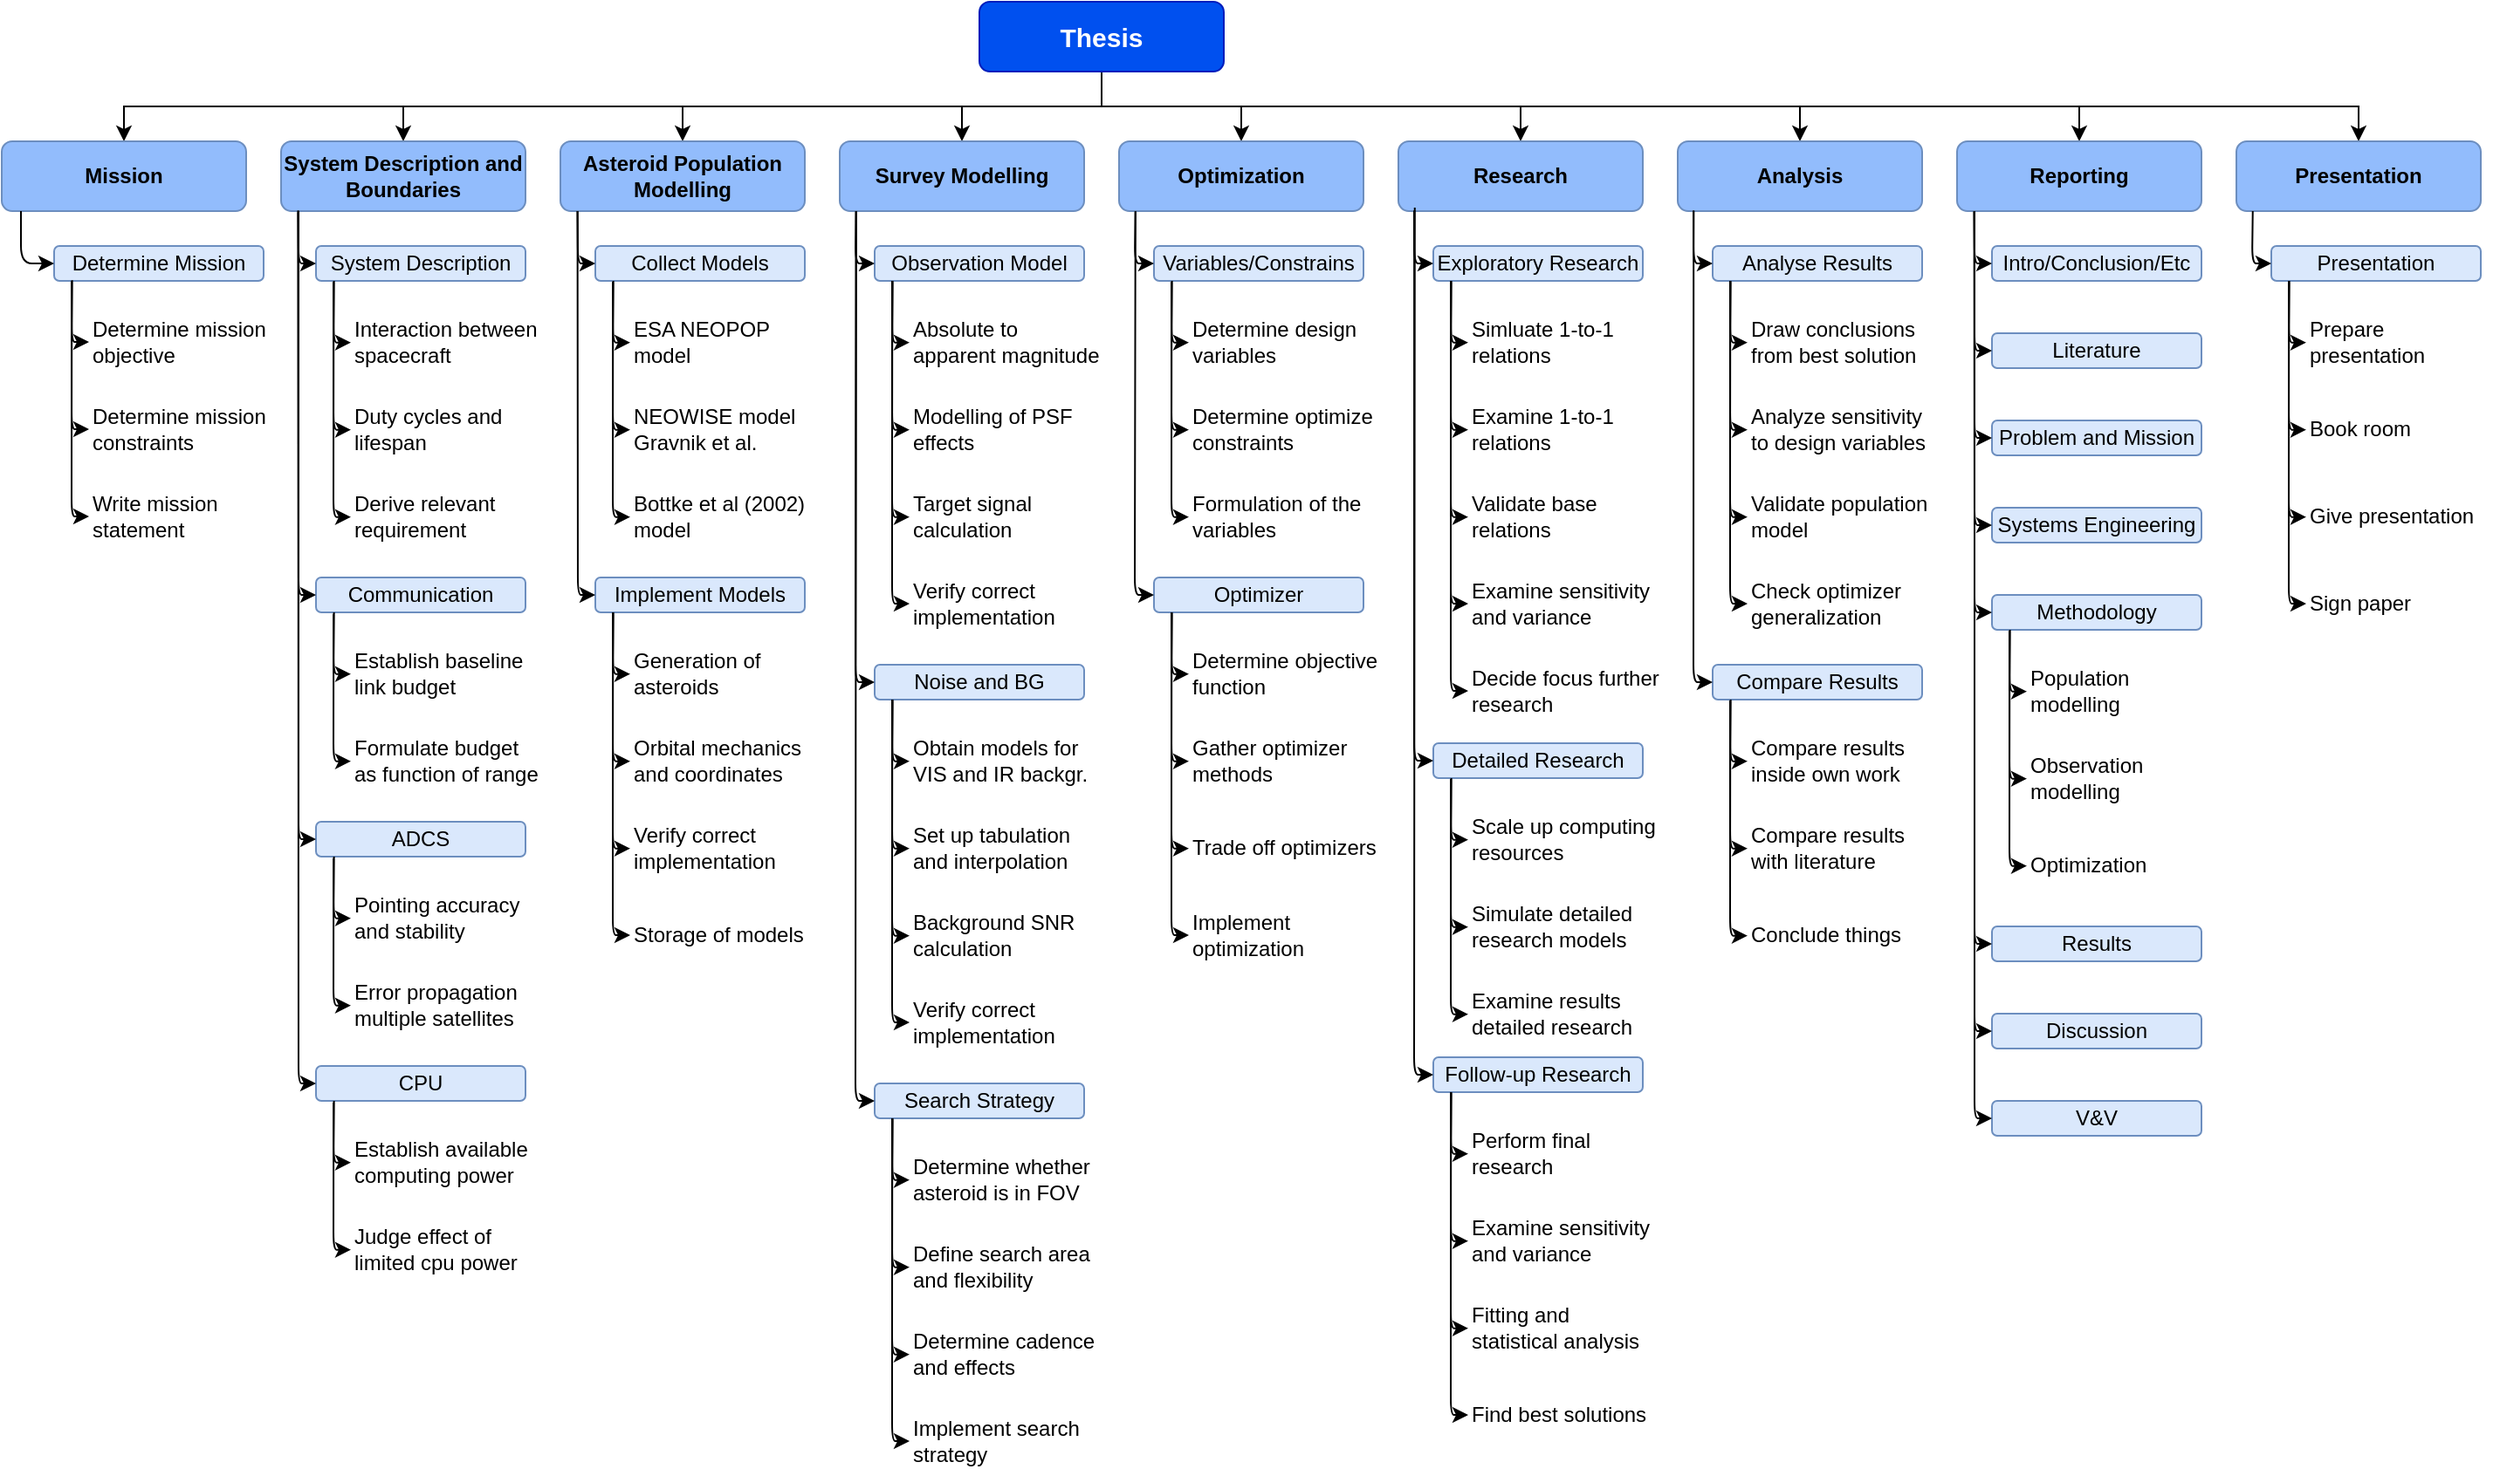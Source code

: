 <mxfile version="15.3.5" type="device"><diagram id="AciB75LheksWzf-h8nby" name="Page-1"><mxGraphModel dx="2400" dy="775" grid="1" gridSize="10" guides="1" tooltips="1" connect="1" arrows="1" fold="1" page="1" pageScale="1" pageWidth="850" pageHeight="1100" math="0" shadow="0"><root><mxCell id="0"/><mxCell id="1" parent="0"/><mxCell id="dilnolXXF8gHbRV43pOU-89" style="edgeStyle=orthogonalEdgeStyle;rounded=0;orthogonalLoop=1;jettySize=auto;html=1;exitX=0.5;exitY=1;exitDx=0;exitDy=0;entryX=0.5;entryY=0;entryDx=0;entryDy=0;" parent="1" source="dilnolXXF8gHbRV43pOU-1" target="dilnolXXF8gHbRV43pOU-10" edge="1"><mxGeometry relative="1" as="geometry"/></mxCell><mxCell id="dilnolXXF8gHbRV43pOU-90" style="edgeStyle=orthogonalEdgeStyle;rounded=0;orthogonalLoop=1;jettySize=auto;html=1;exitX=0.5;exitY=1;exitDx=0;exitDy=0;entryX=0.5;entryY=0;entryDx=0;entryDy=0;" parent="1" source="dilnolXXF8gHbRV43pOU-1" target="dilnolXXF8gHbRV43pOU-9" edge="1"><mxGeometry relative="1" as="geometry"/></mxCell><mxCell id="dilnolXXF8gHbRV43pOU-91" style="edgeStyle=orthogonalEdgeStyle;rounded=0;orthogonalLoop=1;jettySize=auto;html=1;exitX=0.5;exitY=1;exitDx=0;exitDy=0;entryX=0.5;entryY=0;entryDx=0;entryDy=0;" parent="1" source="dilnolXXF8gHbRV43pOU-1" target="dilnolXXF8gHbRV43pOU-8" edge="1"><mxGeometry relative="1" as="geometry"/></mxCell><mxCell id="dilnolXXF8gHbRV43pOU-92" style="edgeStyle=orthogonalEdgeStyle;rounded=0;orthogonalLoop=1;jettySize=auto;html=1;exitX=0.5;exitY=1;exitDx=0;exitDy=0;entryX=0.5;entryY=0;entryDx=0;entryDy=0;" parent="1" source="dilnolXXF8gHbRV43pOU-1" target="dilnolXXF8gHbRV43pOU-3" edge="1"><mxGeometry relative="1" as="geometry"/></mxCell><mxCell id="dilnolXXF8gHbRV43pOU-93" style="edgeStyle=orthogonalEdgeStyle;rounded=0;orthogonalLoop=1;jettySize=auto;html=1;exitX=0.5;exitY=1;exitDx=0;exitDy=0;entryX=0.5;entryY=0;entryDx=0;entryDy=0;" parent="1" source="dilnolXXF8gHbRV43pOU-1" target="dilnolXXF8gHbRV43pOU-4" edge="1"><mxGeometry relative="1" as="geometry"/></mxCell><mxCell id="dilnolXXF8gHbRV43pOU-94" style="edgeStyle=orthogonalEdgeStyle;rounded=0;orthogonalLoop=1;jettySize=auto;html=1;exitX=0.5;exitY=1;exitDx=0;exitDy=0;entryX=0.5;entryY=0;entryDx=0;entryDy=0;" parent="1" source="dilnolXXF8gHbRV43pOU-1" target="dilnolXXF8gHbRV43pOU-5" edge="1"><mxGeometry relative="1" as="geometry"/></mxCell><mxCell id="dilnolXXF8gHbRV43pOU-95" style="edgeStyle=orthogonalEdgeStyle;rounded=0;orthogonalLoop=1;jettySize=auto;html=1;exitX=0.5;exitY=1;exitDx=0;exitDy=0;entryX=0.5;entryY=0;entryDx=0;entryDy=0;" parent="1" source="dilnolXXF8gHbRV43pOU-1" target="dilnolXXF8gHbRV43pOU-6" edge="1"><mxGeometry relative="1" as="geometry"/></mxCell><mxCell id="dilnolXXF8gHbRV43pOU-96" style="edgeStyle=orthogonalEdgeStyle;rounded=0;orthogonalLoop=1;jettySize=auto;html=1;exitX=0.5;exitY=1;exitDx=0;exitDy=0;entryX=0.5;entryY=0;entryDx=0;entryDy=0;" parent="1" source="dilnolXXF8gHbRV43pOU-1" target="dilnolXXF8gHbRV43pOU-7" edge="1"><mxGeometry relative="1" as="geometry"/></mxCell><mxCell id="LDP1qyF2qDObaCzLCYFw-20" style="edgeStyle=orthogonalEdgeStyle;rounded=0;orthogonalLoop=1;jettySize=auto;html=1;exitX=0.5;exitY=1;exitDx=0;exitDy=0;entryX=0.5;entryY=0;entryDx=0;entryDy=0;" parent="1" source="dilnolXXF8gHbRV43pOU-1" target="LDP1qyF2qDObaCzLCYFw-1" edge="1"><mxGeometry relative="1" as="geometry"/></mxCell><mxCell id="dilnolXXF8gHbRV43pOU-1" value="Thesis" style="rounded=1;whiteSpace=wrap;html=1;fillColor=#0050ef;strokeColor=#001DBC;fontColor=#ffffff;fontStyle=1;fontSize=15;" parent="1" vertex="1"><mxGeometry x="350" y="40" width="140" height="40" as="geometry"/></mxCell><mxCell id="dilnolXXF8gHbRV43pOU-3" value="Survey Modelling" style="rounded=1;whiteSpace=wrap;html=1;fillColor=#92BCFC;strokeColor=#6c8ebf;fontStyle=1" parent="1" vertex="1"><mxGeometry x="270" y="120" width="140" height="40" as="geometry"/></mxCell><mxCell id="dilnolXXF8gHbRV43pOU-4" value="Optimization" style="rounded=1;whiteSpace=wrap;html=1;fillColor=#92BCFC;strokeColor=#6c8ebf;fontStyle=1" parent="1" vertex="1"><mxGeometry x="430" y="120" width="140" height="40" as="geometry"/></mxCell><mxCell id="dilnolXXF8gHbRV43pOU-5" value="Analysis" style="rounded=1;whiteSpace=wrap;html=1;fillColor=#92BCFC;strokeColor=#6c8ebf;fontStyle=1" parent="1" vertex="1"><mxGeometry x="750" y="120" width="140" height="40" as="geometry"/></mxCell><mxCell id="dilnolXXF8gHbRV43pOU-6" value="Reporting" style="rounded=1;whiteSpace=wrap;html=1;fillColor=#92BCFC;strokeColor=#6c8ebf;fontStyle=1" parent="1" vertex="1"><mxGeometry x="910" y="120" width="140" height="40" as="geometry"/></mxCell><mxCell id="dilnolXXF8gHbRV43pOU-7" value="Presentation" style="rounded=1;whiteSpace=wrap;html=1;fillColor=#92BCFC;strokeColor=#6c8ebf;fontStyle=1" parent="1" vertex="1"><mxGeometry x="1070" y="120" width="140" height="40" as="geometry"/></mxCell><mxCell id="dilnolXXF8gHbRV43pOU-8" value="Asteroid Population Modelling" style="rounded=1;whiteSpace=wrap;html=1;fillColor=#92BCFC;strokeColor=#6c8ebf;fontStyle=1" parent="1" vertex="1"><mxGeometry x="110" y="120" width="140" height="40" as="geometry"/></mxCell><mxCell id="dilnolXXF8gHbRV43pOU-9" value="System Description and Boundaries" style="rounded=1;whiteSpace=wrap;html=1;fillColor=#92BCFC;strokeColor=#6c8ebf;fontStyle=1" parent="1" vertex="1"><mxGeometry x="-50" y="120" width="140" height="40" as="geometry"/></mxCell><mxCell id="dilnolXXF8gHbRV43pOU-10" value="Mission" style="rounded=1;whiteSpace=wrap;html=1;fillColor=#92BCFC;strokeColor=#6c8ebf;fontStyle=1" parent="1" vertex="1"><mxGeometry x="-210" y="120" width="140" height="40" as="geometry"/></mxCell><mxCell id="dilnolXXF8gHbRV43pOU-11" value="System Description" style="rounded=1;whiteSpace=wrap;html=1;fillColor=#dae8fc;strokeColor=#6c8ebf;" parent="1" vertex="1"><mxGeometry x="-30" y="180" width="120" height="20" as="geometry"/></mxCell><mxCell id="dilnolXXF8gHbRV43pOU-12" value="Determine Mission" style="rounded=1;whiteSpace=wrap;html=1;fillColor=#dae8fc;strokeColor=#6c8ebf;" parent="1" vertex="1"><mxGeometry x="-180" y="180" width="120" height="20" as="geometry"/></mxCell><mxCell id="dilnolXXF8gHbRV43pOU-13" value="ADCS" style="rounded=1;whiteSpace=wrap;html=1;fillColor=#dae8fc;strokeColor=#6c8ebf;" parent="1" vertex="1"><mxGeometry x="-30" y="510" width="120" height="20" as="geometry"/></mxCell><mxCell id="dilnolXXF8gHbRV43pOU-15" value="Communication" style="rounded=1;whiteSpace=wrap;html=1;fillColor=#dae8fc;strokeColor=#6c8ebf;" parent="1" vertex="1"><mxGeometry x="-30" y="370" width="120" height="20" as="geometry"/></mxCell><mxCell id="dilnolXXF8gHbRV43pOU-16" value="CPU" style="rounded=1;whiteSpace=wrap;html=1;fillColor=#dae8fc;strokeColor=#6c8ebf;" parent="1" vertex="1"><mxGeometry x="-30" y="650" width="120" height="20" as="geometry"/></mxCell><mxCell id="dilnolXXF8gHbRV43pOU-17" value="Collect Models" style="rounded=1;whiteSpace=wrap;html=1;fillColor=#dae8fc;strokeColor=#6c8ebf;" parent="1" vertex="1"><mxGeometry x="130" y="180" width="120" height="20" as="geometry"/></mxCell><mxCell id="dilnolXXF8gHbRV43pOU-18" value="Implement Models" style="rounded=1;whiteSpace=wrap;html=1;fillColor=#dae8fc;strokeColor=#6c8ebf;" parent="1" vertex="1"><mxGeometry x="130" y="370" width="120" height="20" as="geometry"/></mxCell><mxCell id="dilnolXXF8gHbRV43pOU-19" value="Observation Model" style="rounded=1;whiteSpace=wrap;html=1;fillColor=#dae8fc;strokeColor=#6c8ebf;" parent="1" vertex="1"><mxGeometry x="290" y="180" width="120" height="20" as="geometry"/></mxCell><mxCell id="dilnolXXF8gHbRV43pOU-20" value="Noise and BG" style="rounded=1;whiteSpace=wrap;html=1;fillColor=#dae8fc;strokeColor=#6c8ebf;" parent="1" vertex="1"><mxGeometry x="290" y="420" width="120" height="20" as="geometry"/></mxCell><mxCell id="dilnolXXF8gHbRV43pOU-21" value="Search Strategy" style="rounded=1;whiteSpace=wrap;html=1;fillColor=#dae8fc;strokeColor=#6c8ebf;" parent="1" vertex="1"><mxGeometry x="290" y="660" width="120" height="20" as="geometry"/></mxCell><mxCell id="dilnolXXF8gHbRV43pOU-22" value="Variables/Constrains" style="rounded=1;whiteSpace=wrap;html=1;fillColor=#dae8fc;strokeColor=#6c8ebf;" parent="1" vertex="1"><mxGeometry x="450" y="180" width="120" height="20" as="geometry"/></mxCell><mxCell id="dilnolXXF8gHbRV43pOU-23" value="Optimizer" style="rounded=1;whiteSpace=wrap;html=1;fillColor=#dae8fc;strokeColor=#6c8ebf;" parent="1" vertex="1"><mxGeometry x="450" y="370" width="120" height="20" as="geometry"/></mxCell><mxCell id="dilnolXXF8gHbRV43pOU-24" value="Analyse Results" style="rounded=1;whiteSpace=wrap;html=1;fillColor=#dae8fc;strokeColor=#6c8ebf;" parent="1" vertex="1"><mxGeometry x="770" y="180" width="120" height="20" as="geometry"/></mxCell><mxCell id="dilnolXXF8gHbRV43pOU-25" value="Compare Results" style="rounded=1;whiteSpace=wrap;html=1;fillColor=#dae8fc;strokeColor=#6c8ebf;" parent="1" vertex="1"><mxGeometry x="770" y="420" width="120" height="20" as="geometry"/></mxCell><mxCell id="dilnolXXF8gHbRV43pOU-26" value="Intro/Conclusion/Etc" style="rounded=1;whiteSpace=wrap;html=1;fillColor=#dae8fc;strokeColor=#6c8ebf;" parent="1" vertex="1"><mxGeometry x="930" y="180" width="120" height="20" as="geometry"/></mxCell><mxCell id="dilnolXXF8gHbRV43pOU-27" value="Literature" style="rounded=1;whiteSpace=wrap;html=1;fillColor=#dae8fc;strokeColor=#6c8ebf;" parent="1" vertex="1"><mxGeometry x="930" y="230" width="120" height="20" as="geometry"/></mxCell><mxCell id="dilnolXXF8gHbRV43pOU-28" value="Problem and Mission" style="rounded=1;whiteSpace=wrap;html=1;fillColor=#dae8fc;strokeColor=#6c8ebf;" parent="1" vertex="1"><mxGeometry x="930" y="280" width="120" height="20" as="geometry"/></mxCell><mxCell id="dilnolXXF8gHbRV43pOU-29" value="Methodology" style="rounded=1;whiteSpace=wrap;html=1;fillColor=#dae8fc;strokeColor=#6c8ebf;" parent="1" vertex="1"><mxGeometry x="930" y="380" width="120" height="20" as="geometry"/></mxCell><mxCell id="dilnolXXF8gHbRV43pOU-30" value="Discussion" style="rounded=1;whiteSpace=wrap;html=1;fillColor=#dae8fc;strokeColor=#6c8ebf;" parent="1" vertex="1"><mxGeometry x="930" y="620" width="120" height="20" as="geometry"/></mxCell><mxCell id="dilnolXXF8gHbRV43pOU-31" value="Results" style="rounded=1;whiteSpace=wrap;html=1;fillColor=#dae8fc;strokeColor=#6c8ebf;" parent="1" vertex="1"><mxGeometry x="930" y="570" width="120" height="20" as="geometry"/></mxCell><mxCell id="dilnolXXF8gHbRV43pOU-32" value="Presentation" style="rounded=1;whiteSpace=wrap;html=1;fillColor=#dae8fc;strokeColor=#6c8ebf;" parent="1" vertex="1"><mxGeometry x="1090" y="180" width="120" height="20" as="geometry"/></mxCell><mxCell id="dilnolXXF8gHbRV43pOU-33" value="Determine mission objective" style="text;html=1;strokeColor=none;fillColor=none;align=left;verticalAlign=middle;whiteSpace=wrap;rounded=0;" parent="1" vertex="1"><mxGeometry x="-160" y="220" width="110" height="30" as="geometry"/></mxCell><mxCell id="dilnolXXF8gHbRV43pOU-34" value="Determine mission constraints" style="text;html=1;strokeColor=none;fillColor=none;align=left;verticalAlign=middle;whiteSpace=wrap;rounded=0;" parent="1" vertex="1"><mxGeometry x="-160" y="270" width="110" height="30" as="geometry"/></mxCell><mxCell id="dilnolXXF8gHbRV43pOU-35" value="Write mission statement" style="text;html=1;strokeColor=none;fillColor=none;align=left;verticalAlign=middle;whiteSpace=wrap;rounded=0;" parent="1" vertex="1"><mxGeometry x="-160" y="320" width="110" height="30" as="geometry"/></mxCell><mxCell id="dilnolXXF8gHbRV43pOU-36" value="Interaction between spacecraft" style="text;html=1;strokeColor=none;fillColor=none;align=left;verticalAlign=middle;whiteSpace=wrap;rounded=0;" parent="1" vertex="1"><mxGeometry x="-10" y="220" width="110" height="30" as="geometry"/></mxCell><mxCell id="dilnolXXF8gHbRV43pOU-37" value="Duty cycles and lifespan" style="text;html=1;strokeColor=none;fillColor=none;align=left;verticalAlign=middle;whiteSpace=wrap;rounded=0;" parent="1" vertex="1"><mxGeometry x="-10" y="270" width="110" height="30" as="geometry"/></mxCell><mxCell id="dilnolXXF8gHbRV43pOU-38" value="Derive relevant requirement" style="text;html=1;strokeColor=none;fillColor=none;align=left;verticalAlign=middle;whiteSpace=wrap;rounded=0;" parent="1" vertex="1"><mxGeometry x="-10" y="320" width="110" height="30" as="geometry"/></mxCell><mxCell id="dilnolXXF8gHbRV43pOU-39" value="Establish baseline link budget" style="text;html=1;strokeColor=none;fillColor=none;align=left;verticalAlign=middle;whiteSpace=wrap;rounded=0;" parent="1" vertex="1"><mxGeometry x="-10" y="410" width="110" height="30" as="geometry"/></mxCell><mxCell id="dilnolXXF8gHbRV43pOU-40" value="Formulate budget as function of range" style="text;html=1;strokeColor=none;fillColor=none;align=left;verticalAlign=middle;whiteSpace=wrap;rounded=0;" parent="1" vertex="1"><mxGeometry x="-10" y="460" width="110" height="30" as="geometry"/></mxCell><mxCell id="dilnolXXF8gHbRV43pOU-41" value="Pointing accuracy and stability" style="text;html=1;strokeColor=none;fillColor=none;align=left;verticalAlign=middle;whiteSpace=wrap;rounded=0;" parent="1" vertex="1"><mxGeometry x="-10" y="550" width="110" height="30" as="geometry"/></mxCell><mxCell id="dilnolXXF8gHbRV43pOU-42" value="Error propagation multiple satellites" style="text;html=1;strokeColor=none;fillColor=none;align=left;verticalAlign=middle;whiteSpace=wrap;rounded=0;" parent="1" vertex="1"><mxGeometry x="-10" y="600" width="110" height="30" as="geometry"/></mxCell><mxCell id="dilnolXXF8gHbRV43pOU-43" value="Establish available computing power" style="text;html=1;strokeColor=none;fillColor=none;align=left;verticalAlign=middle;whiteSpace=wrap;rounded=0;" parent="1" vertex="1"><mxGeometry x="-10" y="690" width="110" height="30" as="geometry"/></mxCell><mxCell id="dilnolXXF8gHbRV43pOU-44" value="Judge effect of limited cpu power" style="text;html=1;strokeColor=none;fillColor=none;align=left;verticalAlign=middle;whiteSpace=wrap;rounded=0;" parent="1" vertex="1"><mxGeometry x="-10" y="740" width="110" height="30" as="geometry"/></mxCell><mxCell id="dilnolXXF8gHbRV43pOU-45" value="ESA NEOPOP model" style="text;html=1;strokeColor=none;fillColor=none;align=left;verticalAlign=middle;whiteSpace=wrap;rounded=0;" parent="1" vertex="1"><mxGeometry x="150" y="220" width="110" height="30" as="geometry"/></mxCell><mxCell id="dilnolXXF8gHbRV43pOU-46" value="NEOWISE model Gravnik et al." style="text;html=1;strokeColor=none;fillColor=none;align=left;verticalAlign=middle;whiteSpace=wrap;rounded=0;" parent="1" vertex="1"><mxGeometry x="150" y="270" width="110" height="30" as="geometry"/></mxCell><mxCell id="dilnolXXF8gHbRV43pOU-47" value="Bottke et al (2002) model" style="text;html=1;strokeColor=none;fillColor=none;align=left;verticalAlign=middle;whiteSpace=wrap;rounded=0;" parent="1" vertex="1"><mxGeometry x="150" y="320" width="110" height="30" as="geometry"/></mxCell><mxCell id="dilnolXXF8gHbRV43pOU-49" value="Absolute to apparent magnitude" style="text;html=1;strokeColor=none;fillColor=none;align=left;verticalAlign=middle;whiteSpace=wrap;rounded=0;" parent="1" vertex="1"><mxGeometry x="310" y="220" width="110" height="30" as="geometry"/></mxCell><mxCell id="dilnolXXF8gHbRV43pOU-50" value="Modelling of PSF effects" style="text;html=1;strokeColor=none;fillColor=none;align=left;verticalAlign=middle;whiteSpace=wrap;rounded=0;" parent="1" vertex="1"><mxGeometry x="310" y="270" width="110" height="30" as="geometry"/></mxCell><mxCell id="dilnolXXF8gHbRV43pOU-51" value="Target signal calculation" style="text;html=1;strokeColor=none;fillColor=none;align=left;verticalAlign=middle;whiteSpace=wrap;rounded=0;" parent="1" vertex="1"><mxGeometry x="310" y="320" width="110" height="30" as="geometry"/></mxCell><mxCell id="dilnolXXF8gHbRV43pOU-52" value="Verify correct implementation" style="text;html=1;strokeColor=none;fillColor=none;align=left;verticalAlign=middle;whiteSpace=wrap;rounded=0;" parent="1" vertex="1"><mxGeometry x="310" y="370" width="110" height="30" as="geometry"/></mxCell><mxCell id="dilnolXXF8gHbRV43pOU-53" value="Obtain models for VIS and IR backgr." style="text;html=1;strokeColor=none;fillColor=none;align=left;verticalAlign=middle;whiteSpace=wrap;rounded=0;" parent="1" vertex="1"><mxGeometry x="310" y="460" width="110" height="30" as="geometry"/></mxCell><mxCell id="dilnolXXF8gHbRV43pOU-54" value="Set up tabulation and interpolation" style="text;html=1;strokeColor=none;fillColor=none;align=left;verticalAlign=middle;whiteSpace=wrap;rounded=0;" parent="1" vertex="1"><mxGeometry x="310" y="510" width="110" height="30" as="geometry"/></mxCell><mxCell id="dilnolXXF8gHbRV43pOU-55" value="Background SNR calculation" style="text;html=1;strokeColor=none;fillColor=none;align=left;verticalAlign=middle;whiteSpace=wrap;rounded=0;" parent="1" vertex="1"><mxGeometry x="310" y="560" width="110" height="30" as="geometry"/></mxCell><mxCell id="dilnolXXF8gHbRV43pOU-56" value="Verify correct implementation" style="text;html=1;strokeColor=none;fillColor=none;align=left;verticalAlign=middle;whiteSpace=wrap;rounded=0;" parent="1" vertex="1"><mxGeometry x="310" y="610" width="110" height="30" as="geometry"/></mxCell><mxCell id="dilnolXXF8gHbRV43pOU-57" value="Define search area and flexibility" style="text;html=1;strokeColor=none;fillColor=none;align=left;verticalAlign=middle;whiteSpace=wrap;rounded=0;" parent="1" vertex="1"><mxGeometry x="310" y="750" width="110" height="30" as="geometry"/></mxCell><mxCell id="dilnolXXF8gHbRV43pOU-58" value="Determine whether asteroid is in FOV" style="text;html=1;strokeColor=none;fillColor=none;align=left;verticalAlign=middle;whiteSpace=wrap;rounded=0;" parent="1" vertex="1"><mxGeometry x="310" y="700" width="110" height="30" as="geometry"/></mxCell><mxCell id="dilnolXXF8gHbRV43pOU-59" value="Determine cadence and effects" style="text;html=1;strokeColor=none;fillColor=none;align=left;verticalAlign=middle;whiteSpace=wrap;rounded=0;" parent="1" vertex="1"><mxGeometry x="310" y="800" width="110" height="30" as="geometry"/></mxCell><mxCell id="dilnolXXF8gHbRV43pOU-60" value="Implement search strategy" style="text;html=1;strokeColor=none;fillColor=none;align=left;verticalAlign=middle;whiteSpace=wrap;rounded=0;" parent="1" vertex="1"><mxGeometry x="310" y="850" width="110" height="30" as="geometry"/></mxCell><mxCell id="dilnolXXF8gHbRV43pOU-61" value="Determine design variables" style="text;html=1;strokeColor=none;fillColor=none;align=left;verticalAlign=middle;whiteSpace=wrap;rounded=0;" parent="1" vertex="1"><mxGeometry x="470" y="220" width="110" height="30" as="geometry"/></mxCell><mxCell id="dilnolXXF8gHbRV43pOU-62" value="Determine optimize constraints" style="text;html=1;strokeColor=none;fillColor=none;align=left;verticalAlign=middle;whiteSpace=wrap;rounded=0;" parent="1" vertex="1"><mxGeometry x="470" y="270" width="110" height="30" as="geometry"/></mxCell><mxCell id="dilnolXXF8gHbRV43pOU-63" value="Formulation of the variables" style="text;html=1;strokeColor=none;fillColor=none;align=left;verticalAlign=middle;whiteSpace=wrap;rounded=0;" parent="1" vertex="1"><mxGeometry x="470" y="320" width="110" height="30" as="geometry"/></mxCell><mxCell id="dilnolXXF8gHbRV43pOU-64" value="Determine objective function" style="text;html=1;strokeColor=none;fillColor=none;align=left;verticalAlign=middle;whiteSpace=wrap;rounded=0;" parent="1" vertex="1"><mxGeometry x="470" y="410" width="110" height="30" as="geometry"/></mxCell><mxCell id="dilnolXXF8gHbRV43pOU-65" value="Gather optimizer methods" style="text;html=1;strokeColor=none;fillColor=none;align=left;verticalAlign=middle;whiteSpace=wrap;rounded=0;" parent="1" vertex="1"><mxGeometry x="470" y="460" width="110" height="30" as="geometry"/></mxCell><mxCell id="dilnolXXF8gHbRV43pOU-66" value="Trade off optimizers" style="text;html=1;strokeColor=none;fillColor=none;align=left;verticalAlign=middle;whiteSpace=wrap;rounded=0;" parent="1" vertex="1"><mxGeometry x="470" y="510" width="110" height="30" as="geometry"/></mxCell><mxCell id="dilnolXXF8gHbRV43pOU-67" value="Implement optimization" style="text;html=1;strokeColor=none;fillColor=none;align=left;verticalAlign=middle;whiteSpace=wrap;rounded=0;" parent="1" vertex="1"><mxGeometry x="470" y="560" width="110" height="30" as="geometry"/></mxCell><mxCell id="dilnolXXF8gHbRV43pOU-69" value="Analyze sensitivity to design variables" style="text;html=1;strokeColor=none;fillColor=none;align=left;verticalAlign=middle;whiteSpace=wrap;rounded=0;" parent="1" vertex="1"><mxGeometry x="790" y="270" width="110" height="30" as="geometry"/></mxCell><mxCell id="dilnolXXF8gHbRV43pOU-70" value="Draw conclusions from best solution" style="text;html=1;strokeColor=none;fillColor=none;align=left;verticalAlign=middle;whiteSpace=wrap;rounded=0;" parent="1" vertex="1"><mxGeometry x="790" y="220" width="110" height="30" as="geometry"/></mxCell><mxCell id="dilnolXXF8gHbRV43pOU-71" value="Validate population model" style="text;html=1;strokeColor=none;fillColor=none;align=left;verticalAlign=middle;whiteSpace=wrap;rounded=0;" parent="1" vertex="1"><mxGeometry x="790" y="320" width="110" height="30" as="geometry"/></mxCell><mxCell id="dilnolXXF8gHbRV43pOU-72" value="Check optimizer generalization" style="text;html=1;strokeColor=none;fillColor=none;align=left;verticalAlign=middle;whiteSpace=wrap;rounded=0;" parent="1" vertex="1"><mxGeometry x="790" y="370" width="110" height="30" as="geometry"/></mxCell><mxCell id="dilnolXXF8gHbRV43pOU-73" value="Compare results inside own work" style="text;html=1;strokeColor=none;fillColor=none;align=left;verticalAlign=middle;whiteSpace=wrap;rounded=0;" parent="1" vertex="1"><mxGeometry x="790" y="460" width="110" height="30" as="geometry"/></mxCell><mxCell id="dilnolXXF8gHbRV43pOU-74" value="Compare results with literature" style="text;html=1;strokeColor=none;fillColor=none;align=left;verticalAlign=middle;whiteSpace=wrap;rounded=0;" parent="1" vertex="1"><mxGeometry x="790" y="510" width="110" height="30" as="geometry"/></mxCell><mxCell id="dilnolXXF8gHbRV43pOU-75" value="Conclude things" style="text;html=1;strokeColor=none;fillColor=none;align=left;verticalAlign=middle;whiteSpace=wrap;rounded=0;" parent="1" vertex="1"><mxGeometry x="790" y="560" width="110" height="30" as="geometry"/></mxCell><mxCell id="dilnolXXF8gHbRV43pOU-76" value="Population modelling" style="text;html=1;strokeColor=none;fillColor=none;align=left;verticalAlign=middle;whiteSpace=wrap;rounded=0;" parent="1" vertex="1"><mxGeometry x="950" y="420" width="110" height="30" as="geometry"/></mxCell><mxCell id="dilnolXXF8gHbRV43pOU-77" value="Observation modelling" style="text;html=1;strokeColor=none;fillColor=none;align=left;verticalAlign=middle;whiteSpace=wrap;rounded=0;" parent="1" vertex="1"><mxGeometry x="950" y="470" width="110" height="30" as="geometry"/></mxCell><mxCell id="dilnolXXF8gHbRV43pOU-78" value="Optimization" style="text;html=1;strokeColor=none;fillColor=none;align=left;verticalAlign=middle;whiteSpace=wrap;rounded=0;" parent="1" vertex="1"><mxGeometry x="950" y="520" width="110" height="30" as="geometry"/></mxCell><mxCell id="dilnolXXF8gHbRV43pOU-79" value="V&amp;amp;V" style="rounded=1;whiteSpace=wrap;html=1;fillColor=#dae8fc;strokeColor=#6c8ebf;" parent="1" vertex="1"><mxGeometry x="930" y="670" width="120" height="20" as="geometry"/></mxCell><mxCell id="dilnolXXF8gHbRV43pOU-80" value="Systems Engineering" style="rounded=1;whiteSpace=wrap;html=1;fillColor=#dae8fc;strokeColor=#6c8ebf;" parent="1" vertex="1"><mxGeometry x="930" y="330" width="120" height="20" as="geometry"/></mxCell><mxCell id="dilnolXXF8gHbRV43pOU-81" value="Generation of asteroids" style="text;html=1;strokeColor=none;fillColor=none;align=left;verticalAlign=middle;whiteSpace=wrap;rounded=0;" parent="1" vertex="1"><mxGeometry x="150" y="410" width="110" height="30" as="geometry"/></mxCell><mxCell id="dilnolXXF8gHbRV43pOU-82" value="Orbital mechanics and coordinates" style="text;html=1;strokeColor=none;fillColor=none;align=left;verticalAlign=middle;whiteSpace=wrap;rounded=0;" parent="1" vertex="1"><mxGeometry x="150" y="460" width="110" height="30" as="geometry"/></mxCell><mxCell id="dilnolXXF8gHbRV43pOU-83" value="Verify correct implementation" style="text;html=1;strokeColor=none;fillColor=none;align=left;verticalAlign=middle;whiteSpace=wrap;rounded=0;" parent="1" vertex="1"><mxGeometry x="150" y="510" width="110" height="30" as="geometry"/></mxCell><mxCell id="dilnolXXF8gHbRV43pOU-84" value="Storage of models" style="text;html=1;strokeColor=none;fillColor=none;align=left;verticalAlign=middle;whiteSpace=wrap;rounded=0;" parent="1" vertex="1"><mxGeometry x="150" y="560" width="110" height="30" as="geometry"/></mxCell><mxCell id="dilnolXXF8gHbRV43pOU-85" value="Book room" style="text;html=1;strokeColor=none;fillColor=none;align=left;verticalAlign=middle;whiteSpace=wrap;rounded=0;" parent="1" vertex="1"><mxGeometry x="1110" y="270" width="110" height="30" as="geometry"/></mxCell><mxCell id="dilnolXXF8gHbRV43pOU-86" value="Prepare presentation" style="text;html=1;strokeColor=none;fillColor=none;align=left;verticalAlign=middle;whiteSpace=wrap;rounded=0;" parent="1" vertex="1"><mxGeometry x="1110" y="220" width="110" height="30" as="geometry"/></mxCell><mxCell id="dilnolXXF8gHbRV43pOU-87" value="Give presentation" style="text;html=1;strokeColor=none;fillColor=none;align=left;verticalAlign=middle;whiteSpace=wrap;rounded=0;" parent="1" vertex="1"><mxGeometry x="1110" y="320" width="110" height="30" as="geometry"/></mxCell><mxCell id="dilnolXXF8gHbRV43pOU-88" value="Sign paper" style="text;html=1;strokeColor=none;fillColor=none;align=left;verticalAlign=middle;whiteSpace=wrap;rounded=0;" parent="1" vertex="1"><mxGeometry x="1110" y="370" width="110" height="30" as="geometry"/></mxCell><mxCell id="dilnolXXF8gHbRV43pOU-97" value="" style="endArrow=classic;html=1;entryX=0;entryY=0.5;entryDx=0;entryDy=0;" parent="1" target="dilnolXXF8gHbRV43pOU-12" edge="1"><mxGeometry width="50" height="50" relative="1" as="geometry"><mxPoint x="-199" y="160" as="sourcePoint"/><mxPoint x="-200" y="290" as="targetPoint"/><Array as="points"><mxPoint x="-199" y="190"/></Array></mxGeometry></mxCell><mxCell id="dilnolXXF8gHbRV43pOU-98" value="" style="endArrow=classic;html=1;exitX=0.086;exitY=0.983;exitDx=0;exitDy=0;exitPerimeter=0;entryX=0;entryY=0.5;entryDx=0;entryDy=0;" parent="1" source="dilnolXXF8gHbRV43pOU-12" target="dilnolXXF8gHbRV43pOU-33" edge="1"><mxGeometry width="50" height="50" relative="1" as="geometry"><mxPoint x="-170" y="210" as="sourcePoint"/><mxPoint x="-190" y="310" as="targetPoint"/><Array as="points"><mxPoint x="-170" y="235"/></Array></mxGeometry></mxCell><mxCell id="dilnolXXF8gHbRV43pOU-99" value="" style="endArrow=classic;html=1;exitX=0.084;exitY=1.028;exitDx=0;exitDy=0;exitPerimeter=0;entryX=0;entryY=0.5;entryDx=0;entryDy=0;" parent="1" source="dilnolXXF8gHbRV43pOU-12" target="dilnolXXF8gHbRV43pOU-34" edge="1"><mxGeometry width="50" height="50" relative="1" as="geometry"><mxPoint x="-220" y="310" as="sourcePoint"/><mxPoint x="-170" y="260" as="targetPoint"/><Array as="points"><mxPoint x="-170" y="285"/></Array></mxGeometry></mxCell><mxCell id="dilnolXXF8gHbRV43pOU-100" value="" style="endArrow=classic;html=1;exitX=0.084;exitY=1.006;exitDx=0;exitDy=0;exitPerimeter=0;entryX=0;entryY=0.5;entryDx=0;entryDy=0;" parent="1" source="dilnolXXF8gHbRV43pOU-12" target="dilnolXXF8gHbRV43pOU-35" edge="1"><mxGeometry width="50" height="50" relative="1" as="geometry"><mxPoint x="-200" y="360" as="sourcePoint"/><mxPoint x="-150" y="310" as="targetPoint"/><Array as="points"><mxPoint x="-170" y="335"/></Array></mxGeometry></mxCell><mxCell id="dilnolXXF8gHbRV43pOU-101" value="" style="endArrow=classic;html=1;exitX=0.086;exitY=0.983;exitDx=0;exitDy=0;exitPerimeter=0;entryX=0;entryY=0.5;entryDx=0;entryDy=0;" parent="1" edge="1"><mxGeometry width="50" height="50" relative="1" as="geometry"><mxPoint x="-19.68" y="200.0" as="sourcePoint"/><mxPoint x="-10" y="235.34" as="targetPoint"/><Array as="points"><mxPoint x="-20" y="235.34"/></Array></mxGeometry></mxCell><mxCell id="dilnolXXF8gHbRV43pOU-102" value="" style="endArrow=classic;html=1;exitX=0.084;exitY=1.028;exitDx=0;exitDy=0;exitPerimeter=0;entryX=0;entryY=0.5;entryDx=0;entryDy=0;" parent="1" edge="1"><mxGeometry width="50" height="50" relative="1" as="geometry"><mxPoint x="-19.92" y="200.9" as="sourcePoint"/><mxPoint x="-10" y="285.34" as="targetPoint"/><Array as="points"><mxPoint x="-20" y="285.34"/></Array></mxGeometry></mxCell><mxCell id="dilnolXXF8gHbRV43pOU-103" value="" style="endArrow=classic;html=1;exitX=0.084;exitY=1.006;exitDx=0;exitDy=0;exitPerimeter=0;entryX=0;entryY=0.5;entryDx=0;entryDy=0;" parent="1" edge="1"><mxGeometry width="50" height="50" relative="1" as="geometry"><mxPoint x="-19.92" y="200.46" as="sourcePoint"/><mxPoint x="-10" y="335.34" as="targetPoint"/><Array as="points"><mxPoint x="-20" y="335.34"/></Array></mxGeometry></mxCell><mxCell id="dilnolXXF8gHbRV43pOU-107" value="" style="endArrow=classic;html=1;exitX=0.086;exitY=0.983;exitDx=0;exitDy=0;exitPerimeter=0;entryX=0;entryY=0.5;entryDx=0;entryDy=0;" parent="1" edge="1"><mxGeometry width="50" height="50" relative="1" as="geometry"><mxPoint x="-19.68" y="390.0" as="sourcePoint"/><mxPoint x="-10.0" y="425.34" as="targetPoint"/><Array as="points"><mxPoint x="-20" y="425.34"/></Array></mxGeometry></mxCell><mxCell id="dilnolXXF8gHbRV43pOU-108" value="" style="endArrow=classic;html=1;exitX=0.084;exitY=1.028;exitDx=0;exitDy=0;exitPerimeter=0;entryX=0;entryY=0.5;entryDx=0;entryDy=0;" parent="1" edge="1"><mxGeometry width="50" height="50" relative="1" as="geometry"><mxPoint x="-19.92" y="390.9" as="sourcePoint"/><mxPoint x="-10.0" y="475.34" as="targetPoint"/><Array as="points"><mxPoint x="-20" y="475.34"/></Array></mxGeometry></mxCell><mxCell id="dilnolXXF8gHbRV43pOU-109" value="" style="endArrow=classic;html=1;exitX=0.086;exitY=0.983;exitDx=0;exitDy=0;exitPerimeter=0;entryX=0;entryY=0.5;entryDx=0;entryDy=0;" parent="1" edge="1"><mxGeometry width="50" height="50" relative="1" as="geometry"><mxPoint x="-19.68" y="530.0" as="sourcePoint"/><mxPoint x="-10.0" y="565.34" as="targetPoint"/><Array as="points"><mxPoint x="-20" y="565.34"/></Array></mxGeometry></mxCell><mxCell id="dilnolXXF8gHbRV43pOU-110" value="" style="endArrow=classic;html=1;exitX=0.084;exitY=1.028;exitDx=0;exitDy=0;exitPerimeter=0;entryX=0;entryY=0.5;entryDx=0;entryDy=0;" parent="1" edge="1"><mxGeometry width="50" height="50" relative="1" as="geometry"><mxPoint x="-19.92" y="530.9" as="sourcePoint"/><mxPoint x="-10.0" y="615.34" as="targetPoint"/><Array as="points"><mxPoint x="-20" y="615.34"/></Array></mxGeometry></mxCell><mxCell id="dilnolXXF8gHbRV43pOU-111" value="" style="endArrow=classic;html=1;exitX=0.086;exitY=0.983;exitDx=0;exitDy=0;exitPerimeter=0;entryX=0;entryY=0.5;entryDx=0;entryDy=0;" parent="1" edge="1"><mxGeometry width="50" height="50" relative="1" as="geometry"><mxPoint x="-19.68" y="670.0" as="sourcePoint"/><mxPoint x="-10.0" y="705.34" as="targetPoint"/><Array as="points"><mxPoint x="-20" y="705.34"/></Array></mxGeometry></mxCell><mxCell id="dilnolXXF8gHbRV43pOU-112" value="" style="endArrow=classic;html=1;exitX=0.084;exitY=1.028;exitDx=0;exitDy=0;exitPerimeter=0;entryX=0;entryY=0.5;entryDx=0;entryDy=0;" parent="1" edge="1"><mxGeometry width="50" height="50" relative="1" as="geometry"><mxPoint x="-19.92" y="670.9" as="sourcePoint"/><mxPoint x="-10.0" y="755.34" as="targetPoint"/><Array as="points"><mxPoint x="-20" y="755.34"/></Array></mxGeometry></mxCell><mxCell id="dilnolXXF8gHbRV43pOU-113" value="" style="endArrow=classic;html=1;exitX=0.086;exitY=0.983;exitDx=0;exitDy=0;exitPerimeter=0;entryX=0;entryY=0.5;entryDx=0;entryDy=0;" parent="1" edge="1"><mxGeometry width="50" height="50" relative="1" as="geometry"><mxPoint x="140.32" y="200.0" as="sourcePoint"/><mxPoint x="150.0" y="235.34" as="targetPoint"/><Array as="points"><mxPoint x="140" y="235.34"/></Array></mxGeometry></mxCell><mxCell id="dilnolXXF8gHbRV43pOU-114" value="" style="endArrow=classic;html=1;exitX=0.084;exitY=1.028;exitDx=0;exitDy=0;exitPerimeter=0;entryX=0;entryY=0.5;entryDx=0;entryDy=0;" parent="1" edge="1"><mxGeometry width="50" height="50" relative="1" as="geometry"><mxPoint x="140.08" y="200.9" as="sourcePoint"/><mxPoint x="150.0" y="285.34" as="targetPoint"/><Array as="points"><mxPoint x="140" y="285.34"/></Array></mxGeometry></mxCell><mxCell id="dilnolXXF8gHbRV43pOU-115" value="" style="endArrow=classic;html=1;exitX=0.084;exitY=1.006;exitDx=0;exitDy=0;exitPerimeter=0;entryX=0;entryY=0.5;entryDx=0;entryDy=0;" parent="1" edge="1"><mxGeometry width="50" height="50" relative="1" as="geometry"><mxPoint x="140.08" y="200.46" as="sourcePoint"/><mxPoint x="150.0" y="335.34" as="targetPoint"/><Array as="points"><mxPoint x="140" y="335.34"/></Array></mxGeometry></mxCell><mxCell id="dilnolXXF8gHbRV43pOU-119" value="" style="endArrow=classic;html=1;exitX=0.086;exitY=0.983;exitDx=0;exitDy=0;exitPerimeter=0;entryX=0;entryY=0.5;entryDx=0;entryDy=0;" parent="1" edge="1"><mxGeometry width="50" height="50" relative="1" as="geometry"><mxPoint x="140.32" y="390.0" as="sourcePoint"/><mxPoint x="150.0" y="425.34" as="targetPoint"/><Array as="points"><mxPoint x="140" y="425.34"/></Array></mxGeometry></mxCell><mxCell id="dilnolXXF8gHbRV43pOU-120" value="" style="endArrow=classic;html=1;exitX=0.084;exitY=1.028;exitDx=0;exitDy=0;exitPerimeter=0;entryX=0;entryY=0.5;entryDx=0;entryDy=0;" parent="1" edge="1"><mxGeometry width="50" height="50" relative="1" as="geometry"><mxPoint x="140.08" y="390.9" as="sourcePoint"/><mxPoint x="150.0" y="475.34" as="targetPoint"/><Array as="points"><mxPoint x="140" y="475.34"/></Array></mxGeometry></mxCell><mxCell id="dilnolXXF8gHbRV43pOU-121" value="" style="endArrow=classic;html=1;exitX=0.084;exitY=1.006;exitDx=0;exitDy=0;exitPerimeter=0;entryX=0;entryY=0.5;entryDx=0;entryDy=0;" parent="1" edge="1"><mxGeometry width="50" height="50" relative="1" as="geometry"><mxPoint x="140.08" y="390.46" as="sourcePoint"/><mxPoint x="150.0" y="525.34" as="targetPoint"/><Array as="points"><mxPoint x="140" y="525.34"/></Array></mxGeometry></mxCell><mxCell id="dilnolXXF8gHbRV43pOU-122" value="" style="endArrow=classic;html=1;entryX=0;entryY=0.5;entryDx=0;entryDy=0;" parent="1" target="dilnolXXF8gHbRV43pOU-84" edge="1"><mxGeometry width="50" height="50" relative="1" as="geometry"><mxPoint x="140" y="390" as="sourcePoint"/><mxPoint x="-70" y="460" as="targetPoint"/><Array as="points"><mxPoint x="140" y="575"/></Array></mxGeometry></mxCell><mxCell id="dilnolXXF8gHbRV43pOU-123" value="" style="endArrow=classic;html=1;exitX=0.086;exitY=0.983;exitDx=0;exitDy=0;exitPerimeter=0;entryX=0;entryY=0.5;entryDx=0;entryDy=0;" parent="1" edge="1"><mxGeometry width="50" height="50" relative="1" as="geometry"><mxPoint x="300.32" y="200.0" as="sourcePoint"/><mxPoint x="310" y="235.34" as="targetPoint"/><Array as="points"><mxPoint x="300" y="235.34"/></Array></mxGeometry></mxCell><mxCell id="dilnolXXF8gHbRV43pOU-124" value="" style="endArrow=classic;html=1;exitX=0.084;exitY=1.028;exitDx=0;exitDy=0;exitPerimeter=0;entryX=0;entryY=0.5;entryDx=0;entryDy=0;" parent="1" edge="1"><mxGeometry width="50" height="50" relative="1" as="geometry"><mxPoint x="300.08" y="200.9" as="sourcePoint"/><mxPoint x="310" y="285.34" as="targetPoint"/><Array as="points"><mxPoint x="300" y="285.34"/></Array></mxGeometry></mxCell><mxCell id="dilnolXXF8gHbRV43pOU-125" value="" style="endArrow=classic;html=1;exitX=0.084;exitY=1.006;exitDx=0;exitDy=0;exitPerimeter=0;entryX=0;entryY=0.5;entryDx=0;entryDy=0;" parent="1" edge="1"><mxGeometry width="50" height="50" relative="1" as="geometry"><mxPoint x="300.08" y="200.46" as="sourcePoint"/><mxPoint x="310" y="335.34" as="targetPoint"/><Array as="points"><mxPoint x="300" y="335.34"/></Array></mxGeometry></mxCell><mxCell id="dilnolXXF8gHbRV43pOU-126" value="" style="endArrow=classic;html=1;entryX=0;entryY=0.5;entryDx=0;entryDy=0;" parent="1" edge="1"><mxGeometry width="50" height="50" relative="1" as="geometry"><mxPoint x="300" y="200.0" as="sourcePoint"/><mxPoint x="310" y="385" as="targetPoint"/><Array as="points"><mxPoint x="300" y="385"/></Array></mxGeometry></mxCell><mxCell id="dilnolXXF8gHbRV43pOU-127" value="" style="endArrow=classic;html=1;exitX=0.086;exitY=0.983;exitDx=0;exitDy=0;exitPerimeter=0;entryX=0;entryY=0.5;entryDx=0;entryDy=0;" parent="1" edge="1"><mxGeometry width="50" height="50" relative="1" as="geometry"><mxPoint x="300.32" y="440.0" as="sourcePoint"/><mxPoint x="310" y="475.34" as="targetPoint"/><Array as="points"><mxPoint x="300" y="475.34"/></Array></mxGeometry></mxCell><mxCell id="dilnolXXF8gHbRV43pOU-128" value="" style="endArrow=classic;html=1;exitX=0.084;exitY=1.028;exitDx=0;exitDy=0;exitPerimeter=0;entryX=0;entryY=0.5;entryDx=0;entryDy=0;" parent="1" edge="1"><mxGeometry width="50" height="50" relative="1" as="geometry"><mxPoint x="300.08" y="440.9" as="sourcePoint"/><mxPoint x="310" y="525.34" as="targetPoint"/><Array as="points"><mxPoint x="300" y="525.34"/></Array></mxGeometry></mxCell><mxCell id="dilnolXXF8gHbRV43pOU-129" value="" style="endArrow=classic;html=1;exitX=0.084;exitY=1.006;exitDx=0;exitDy=0;exitPerimeter=0;entryX=0;entryY=0.5;entryDx=0;entryDy=0;" parent="1" edge="1"><mxGeometry width="50" height="50" relative="1" as="geometry"><mxPoint x="300.08" y="440.46" as="sourcePoint"/><mxPoint x="310" y="575.34" as="targetPoint"/><Array as="points"><mxPoint x="300" y="575.34"/></Array></mxGeometry></mxCell><mxCell id="dilnolXXF8gHbRV43pOU-130" value="" style="endArrow=classic;html=1;entryX=0;entryY=0.5;entryDx=0;entryDy=0;" parent="1" edge="1"><mxGeometry width="50" height="50" relative="1" as="geometry"><mxPoint x="300" y="440.0" as="sourcePoint"/><mxPoint x="310" y="625" as="targetPoint"/><Array as="points"><mxPoint x="300" y="625"/></Array></mxGeometry></mxCell><mxCell id="dilnolXXF8gHbRV43pOU-131" value="" style="endArrow=classic;html=1;exitX=0.086;exitY=0.983;exitDx=0;exitDy=0;exitPerimeter=0;entryX=0;entryY=0.5;entryDx=0;entryDy=0;" parent="1" edge="1"><mxGeometry width="50" height="50" relative="1" as="geometry"><mxPoint x="300.32" y="680.0" as="sourcePoint"/><mxPoint x="310" y="715.34" as="targetPoint"/><Array as="points"><mxPoint x="300" y="715.34"/></Array></mxGeometry></mxCell><mxCell id="dilnolXXF8gHbRV43pOU-132" value="" style="endArrow=classic;html=1;exitX=0.084;exitY=1.028;exitDx=0;exitDy=0;exitPerimeter=0;entryX=0;entryY=0.5;entryDx=0;entryDy=0;" parent="1" edge="1"><mxGeometry width="50" height="50" relative="1" as="geometry"><mxPoint x="300.08" y="680.9" as="sourcePoint"/><mxPoint x="310" y="765.34" as="targetPoint"/><Array as="points"><mxPoint x="300" y="765.34"/></Array></mxGeometry></mxCell><mxCell id="dilnolXXF8gHbRV43pOU-133" value="" style="endArrow=classic;html=1;exitX=0.084;exitY=1.006;exitDx=0;exitDy=0;exitPerimeter=0;entryX=0;entryY=0.5;entryDx=0;entryDy=0;" parent="1" edge="1"><mxGeometry width="50" height="50" relative="1" as="geometry"><mxPoint x="300.08" y="680.46" as="sourcePoint"/><mxPoint x="310" y="815.34" as="targetPoint"/><Array as="points"><mxPoint x="300" y="815.34"/></Array></mxGeometry></mxCell><mxCell id="dilnolXXF8gHbRV43pOU-134" value="" style="endArrow=classic;html=1;entryX=0;entryY=0.5;entryDx=0;entryDy=0;" parent="1" edge="1"><mxGeometry width="50" height="50" relative="1" as="geometry"><mxPoint x="300" y="680.0" as="sourcePoint"/><mxPoint x="310" y="865" as="targetPoint"/><Array as="points"><mxPoint x="300" y="865"/></Array></mxGeometry></mxCell><mxCell id="dilnolXXF8gHbRV43pOU-135" value="" style="endArrow=classic;html=1;exitX=0.086;exitY=0.983;exitDx=0;exitDy=0;exitPerimeter=0;entryX=0;entryY=0.5;entryDx=0;entryDy=0;" parent="1" edge="1"><mxGeometry width="50" height="50" relative="1" as="geometry"><mxPoint x="460.32" y="200.0" as="sourcePoint"/><mxPoint x="470" y="235.34" as="targetPoint"/><Array as="points"><mxPoint x="460" y="235.34"/></Array></mxGeometry></mxCell><mxCell id="dilnolXXF8gHbRV43pOU-136" value="" style="endArrow=classic;html=1;exitX=0.084;exitY=1.028;exitDx=0;exitDy=0;exitPerimeter=0;entryX=0;entryY=0.5;entryDx=0;entryDy=0;" parent="1" edge="1"><mxGeometry width="50" height="50" relative="1" as="geometry"><mxPoint x="460.08" y="200.9" as="sourcePoint"/><mxPoint x="470" y="285.34" as="targetPoint"/><Array as="points"><mxPoint x="460" y="285.34"/></Array></mxGeometry></mxCell><mxCell id="dilnolXXF8gHbRV43pOU-137" value="" style="endArrow=classic;html=1;exitX=0.084;exitY=1.006;exitDx=0;exitDy=0;exitPerimeter=0;entryX=0;entryY=0.5;entryDx=0;entryDy=0;" parent="1" edge="1"><mxGeometry width="50" height="50" relative="1" as="geometry"><mxPoint x="460.08" y="200.46" as="sourcePoint"/><mxPoint x="470" y="335.34" as="targetPoint"/><Array as="points"><mxPoint x="460" y="335.34"/></Array></mxGeometry></mxCell><mxCell id="dilnolXXF8gHbRV43pOU-142" value="" style="endArrow=classic;html=1;exitX=0.086;exitY=0.983;exitDx=0;exitDy=0;exitPerimeter=0;entryX=0;entryY=0.5;entryDx=0;entryDy=0;" parent="1" edge="1"><mxGeometry width="50" height="50" relative="1" as="geometry"><mxPoint x="460.32" y="390.0" as="sourcePoint"/><mxPoint x="470" y="425.34" as="targetPoint"/><Array as="points"><mxPoint x="460" y="425.34"/></Array></mxGeometry></mxCell><mxCell id="dilnolXXF8gHbRV43pOU-143" value="" style="endArrow=classic;html=1;exitX=0.084;exitY=1.028;exitDx=0;exitDy=0;exitPerimeter=0;entryX=0;entryY=0.5;entryDx=0;entryDy=0;" parent="1" edge="1"><mxGeometry width="50" height="50" relative="1" as="geometry"><mxPoint x="460.08" y="390.9" as="sourcePoint"/><mxPoint x="470" y="475.34" as="targetPoint"/><Array as="points"><mxPoint x="460" y="475.34"/></Array></mxGeometry></mxCell><mxCell id="dilnolXXF8gHbRV43pOU-144" value="" style="endArrow=classic;html=1;exitX=0.084;exitY=1.006;exitDx=0;exitDy=0;exitPerimeter=0;entryX=0;entryY=0.5;entryDx=0;entryDy=0;" parent="1" edge="1"><mxGeometry width="50" height="50" relative="1" as="geometry"><mxPoint x="460.08" y="390.46" as="sourcePoint"/><mxPoint x="470" y="525.34" as="targetPoint"/><Array as="points"><mxPoint x="460" y="525.34"/></Array></mxGeometry></mxCell><mxCell id="dilnolXXF8gHbRV43pOU-145" value="" style="endArrow=classic;html=1;entryX=0;entryY=0.5;entryDx=0;entryDy=0;" parent="1" edge="1"><mxGeometry width="50" height="50" relative="1" as="geometry"><mxPoint x="460" y="390.0" as="sourcePoint"/><mxPoint x="470" y="575.0" as="targetPoint"/><Array as="points"><mxPoint x="460" y="575"/></Array></mxGeometry></mxCell><mxCell id="dilnolXXF8gHbRV43pOU-146" value="" style="endArrow=classic;html=1;exitX=0.086;exitY=0.983;exitDx=0;exitDy=0;exitPerimeter=0;entryX=0;entryY=0.5;entryDx=0;entryDy=0;" parent="1" edge="1"><mxGeometry width="50" height="50" relative="1" as="geometry"><mxPoint x="780.32" y="200.0" as="sourcePoint"/><mxPoint x="790" y="235.34" as="targetPoint"/><Array as="points"><mxPoint x="780" y="235.34"/></Array></mxGeometry></mxCell><mxCell id="dilnolXXF8gHbRV43pOU-147" value="" style="endArrow=classic;html=1;exitX=0.084;exitY=1.028;exitDx=0;exitDy=0;exitPerimeter=0;entryX=0;entryY=0.5;entryDx=0;entryDy=0;" parent="1" edge="1"><mxGeometry width="50" height="50" relative="1" as="geometry"><mxPoint x="780.08" y="200.9" as="sourcePoint"/><mxPoint x="790" y="285.34" as="targetPoint"/><Array as="points"><mxPoint x="780" y="285.34"/></Array></mxGeometry></mxCell><mxCell id="dilnolXXF8gHbRV43pOU-148" value="" style="endArrow=classic;html=1;exitX=0.084;exitY=1.006;exitDx=0;exitDy=0;exitPerimeter=0;entryX=0;entryY=0.5;entryDx=0;entryDy=0;" parent="1" edge="1"><mxGeometry width="50" height="50" relative="1" as="geometry"><mxPoint x="780.08" y="200.46" as="sourcePoint"/><mxPoint x="790" y="335.34" as="targetPoint"/><Array as="points"><mxPoint x="780" y="335.34"/></Array></mxGeometry></mxCell><mxCell id="dilnolXXF8gHbRV43pOU-149" value="" style="endArrow=classic;html=1;entryX=0;entryY=0.5;entryDx=0;entryDy=0;" parent="1" edge="1"><mxGeometry width="50" height="50" relative="1" as="geometry"><mxPoint x="780" y="200.0" as="sourcePoint"/><mxPoint x="790" y="385" as="targetPoint"/><Array as="points"><mxPoint x="780" y="385"/></Array></mxGeometry></mxCell><mxCell id="dilnolXXF8gHbRV43pOU-150" value="" style="endArrow=classic;html=1;exitX=0.086;exitY=0.983;exitDx=0;exitDy=0;exitPerimeter=0;entryX=0;entryY=0.5;entryDx=0;entryDy=0;" parent="1" edge="1"><mxGeometry width="50" height="50" relative="1" as="geometry"><mxPoint x="780.32" y="440" as="sourcePoint"/><mxPoint x="790" y="475.34" as="targetPoint"/><Array as="points"><mxPoint x="780" y="475.34"/></Array></mxGeometry></mxCell><mxCell id="dilnolXXF8gHbRV43pOU-151" value="" style="endArrow=classic;html=1;exitX=0.084;exitY=1.028;exitDx=0;exitDy=0;exitPerimeter=0;entryX=0;entryY=0.5;entryDx=0;entryDy=0;" parent="1" edge="1"><mxGeometry width="50" height="50" relative="1" as="geometry"><mxPoint x="780.08" y="440.9" as="sourcePoint"/><mxPoint x="790" y="525.34" as="targetPoint"/><Array as="points"><mxPoint x="780" y="525.34"/></Array></mxGeometry></mxCell><mxCell id="dilnolXXF8gHbRV43pOU-152" value="" style="endArrow=classic;html=1;exitX=0.084;exitY=1.006;exitDx=0;exitDy=0;exitPerimeter=0;entryX=0;entryY=0.5;entryDx=0;entryDy=0;" parent="1" edge="1"><mxGeometry width="50" height="50" relative="1" as="geometry"><mxPoint x="780.08" y="440.46" as="sourcePoint"/><mxPoint x="790" y="575.34" as="targetPoint"/><Array as="points"><mxPoint x="780" y="575.34"/></Array></mxGeometry></mxCell><mxCell id="dilnolXXF8gHbRV43pOU-154" value="" style="endArrow=classic;html=1;exitX=0.086;exitY=0.983;exitDx=0;exitDy=0;exitPerimeter=0;entryX=0;entryY=0.5;entryDx=0;entryDy=0;" parent="1" edge="1"><mxGeometry width="50" height="50" relative="1" as="geometry"><mxPoint x="940.32" y="400.0" as="sourcePoint"/><mxPoint x="950" y="435.34" as="targetPoint"/><Array as="points"><mxPoint x="940" y="435.34"/></Array></mxGeometry></mxCell><mxCell id="dilnolXXF8gHbRV43pOU-155" value="" style="endArrow=classic;html=1;exitX=0.084;exitY=1.028;exitDx=0;exitDy=0;exitPerimeter=0;entryX=0;entryY=0.5;entryDx=0;entryDy=0;" parent="1" edge="1"><mxGeometry width="50" height="50" relative="1" as="geometry"><mxPoint x="940.08" y="400.9" as="sourcePoint"/><mxPoint x="950" y="485.34" as="targetPoint"/><Array as="points"><mxPoint x="940" y="485.34"/></Array></mxGeometry></mxCell><mxCell id="dilnolXXF8gHbRV43pOU-156" value="" style="endArrow=classic;html=1;exitX=0.084;exitY=1.006;exitDx=0;exitDy=0;exitPerimeter=0;entryX=0;entryY=0.5;entryDx=0;entryDy=0;" parent="1" edge="1"><mxGeometry width="50" height="50" relative="1" as="geometry"><mxPoint x="940.08" y="400.46" as="sourcePoint"/><mxPoint x="950" y="535.34" as="targetPoint"/><Array as="points"><mxPoint x="940" y="535.34"/></Array></mxGeometry></mxCell><mxCell id="dilnolXXF8gHbRV43pOU-157" value="" style="endArrow=classic;html=1;exitX=0.086;exitY=0.983;exitDx=0;exitDy=0;exitPerimeter=0;entryX=0;entryY=0.5;entryDx=0;entryDy=0;" parent="1" edge="1"><mxGeometry width="50" height="50" relative="1" as="geometry"><mxPoint x="1100.32" y="200.0" as="sourcePoint"/><mxPoint x="1110" y="235.34" as="targetPoint"/><Array as="points"><mxPoint x="1100" y="235.34"/></Array></mxGeometry></mxCell><mxCell id="dilnolXXF8gHbRV43pOU-158" value="" style="endArrow=classic;html=1;exitX=0.084;exitY=1.028;exitDx=0;exitDy=0;exitPerimeter=0;entryX=0;entryY=0.5;entryDx=0;entryDy=0;" parent="1" edge="1"><mxGeometry width="50" height="50" relative="1" as="geometry"><mxPoint x="1100.08" y="200.9" as="sourcePoint"/><mxPoint x="1110" y="285.34" as="targetPoint"/><Array as="points"><mxPoint x="1100" y="285.34"/></Array></mxGeometry></mxCell><mxCell id="dilnolXXF8gHbRV43pOU-159" value="" style="endArrow=classic;html=1;exitX=0.084;exitY=1.006;exitDx=0;exitDy=0;exitPerimeter=0;entryX=0;entryY=0.5;entryDx=0;entryDy=0;" parent="1" edge="1"><mxGeometry width="50" height="50" relative="1" as="geometry"><mxPoint x="1100.08" y="200.46" as="sourcePoint"/><mxPoint x="1110" y="335.34" as="targetPoint"/><Array as="points"><mxPoint x="1100" y="335.34"/></Array></mxGeometry></mxCell><mxCell id="dilnolXXF8gHbRV43pOU-160" value="" style="endArrow=classic;html=1;entryX=0;entryY=0.5;entryDx=0;entryDy=0;" parent="1" edge="1"><mxGeometry width="50" height="50" relative="1" as="geometry"><mxPoint x="1100" y="200.0" as="sourcePoint"/><mxPoint x="1110" y="385.0" as="targetPoint"/><Array as="points"><mxPoint x="1100" y="385"/></Array></mxGeometry></mxCell><mxCell id="dilnolXXF8gHbRV43pOU-163" value="" style="endArrow=classic;html=1;exitX=0.07;exitY=0.99;exitDx=0;exitDy=0;exitPerimeter=0;entryX=0;entryY=0.5;entryDx=0;entryDy=0;" parent="1" source="dilnolXXF8gHbRV43pOU-9" target="dilnolXXF8gHbRV43pOU-11" edge="1"><mxGeometry width="50" height="50" relative="1" as="geometry"><mxPoint x="-180" y="470" as="sourcePoint"/><mxPoint x="-130" y="420" as="targetPoint"/><Array as="points"><mxPoint x="-40" y="190"/></Array></mxGeometry></mxCell><mxCell id="dilnolXXF8gHbRV43pOU-164" value="" style="endArrow=classic;html=1;exitX=0.07;exitY=1;exitDx=0;exitDy=0;exitPerimeter=0;entryX=0;entryY=0.5;entryDx=0;entryDy=0;" parent="1" source="dilnolXXF8gHbRV43pOU-9" target="dilnolXXF8gHbRV43pOU-15" edge="1"><mxGeometry width="50" height="50" relative="1" as="geometry"><mxPoint x="-160" y="470" as="sourcePoint"/><mxPoint x="-110" y="420" as="targetPoint"/><Array as="points"><mxPoint x="-40" y="380"/></Array></mxGeometry></mxCell><mxCell id="dilnolXXF8gHbRV43pOU-165" value="" style="endArrow=classic;html=1;entryX=0;entryY=0.5;entryDx=0;entryDy=0;" parent="1" target="dilnolXXF8gHbRV43pOU-13" edge="1"><mxGeometry width="50" height="50" relative="1" as="geometry"><mxPoint x="-40" y="160" as="sourcePoint"/><mxPoint x="-60" y="400" as="targetPoint"/><Array as="points"><mxPoint x="-40" y="520"/></Array></mxGeometry></mxCell><mxCell id="dilnolXXF8gHbRV43pOU-166" value="" style="endArrow=classic;html=1;exitX=0.07;exitY=1.019;exitDx=0;exitDy=0;exitPerimeter=0;entryX=0;entryY=0.5;entryDx=0;entryDy=0;" parent="1" source="dilnolXXF8gHbRV43pOU-9" target="dilnolXXF8gHbRV43pOU-16" edge="1"><mxGeometry width="50" height="50" relative="1" as="geometry"><mxPoint x="-100" y="460" as="sourcePoint"/><mxPoint x="-50" y="410" as="targetPoint"/><Array as="points"><mxPoint x="-40" y="660"/></Array></mxGeometry></mxCell><mxCell id="dilnolXXF8gHbRV43pOU-167" value="" style="endArrow=classic;html=1;exitX=0.07;exitY=1;exitDx=0;exitDy=0;exitPerimeter=0;entryX=0;entryY=0.5;entryDx=0;entryDy=0;" parent="1" source="dilnolXXF8gHbRV43pOU-8" target="dilnolXXF8gHbRV43pOU-17" edge="1"><mxGeometry width="50" height="50" relative="1" as="geometry"><mxPoint x="-190" y="460" as="sourcePoint"/><mxPoint x="-140" y="410" as="targetPoint"/><Array as="points"><mxPoint x="120" y="190"/></Array></mxGeometry></mxCell><mxCell id="dilnolXXF8gHbRV43pOU-168" value="" style="endArrow=classic;html=1;exitX=0.07;exitY=1;exitDx=0;exitDy=0;exitPerimeter=0;entryX=0;entryY=0.5;entryDx=0;entryDy=0;" parent="1" source="dilnolXXF8gHbRV43pOU-8" target="dilnolXXF8gHbRV43pOU-18" edge="1"><mxGeometry width="50" height="50" relative="1" as="geometry"><mxPoint x="-220" y="450" as="sourcePoint"/><mxPoint x="-170" y="400" as="targetPoint"/><Array as="points"><mxPoint x="120" y="380"/></Array></mxGeometry></mxCell><mxCell id="dilnolXXF8gHbRV43pOU-197" value="" style="endArrow=classic;html=1;exitX=0.067;exitY=1;exitDx=0;exitDy=0;exitPerimeter=0;entryX=0;entryY=0.5;entryDx=0;entryDy=0;" parent="1" source="dilnolXXF8gHbRV43pOU-3" target="dilnolXXF8gHbRV43pOU-19" edge="1"><mxGeometry width="50" height="50" relative="1" as="geometry"><mxPoint x="240" y="320" as="sourcePoint"/><mxPoint x="290" y="270" as="targetPoint"/><Array as="points"><mxPoint x="279" y="190"/></Array></mxGeometry></mxCell><mxCell id="dilnolXXF8gHbRV43pOU-198" value="" style="endArrow=classic;html=1;exitX=0.067;exitY=1;exitDx=0;exitDy=0;exitPerimeter=0;entryX=0;entryY=0.5;entryDx=0;entryDy=0;" parent="1" source="dilnolXXF8gHbRV43pOU-3" target="dilnolXXF8gHbRV43pOU-20" edge="1"><mxGeometry width="50" height="50" relative="1" as="geometry"><mxPoint x="200" y="310" as="sourcePoint"/><mxPoint x="250" y="260" as="targetPoint"/><Array as="points"><mxPoint x="279" y="430"/></Array></mxGeometry></mxCell><mxCell id="dilnolXXF8gHbRV43pOU-199" value="" style="endArrow=classic;html=1;exitX=0.067;exitY=1.01;exitDx=0;exitDy=0;exitPerimeter=0;entryX=0;entryY=0.5;entryDx=0;entryDy=0;" parent="1" source="dilnolXXF8gHbRV43pOU-3" target="dilnolXXF8gHbRV43pOU-21" edge="1"><mxGeometry width="50" height="50" relative="1" as="geometry"><mxPoint x="300" y="330" as="sourcePoint"/><mxPoint x="279" y="520" as="targetPoint"/><Array as="points"><mxPoint x="279" y="670"/></Array></mxGeometry></mxCell><mxCell id="dilnolXXF8gHbRV43pOU-200" value="" style="endArrow=classic;html=1;exitX=0.067;exitY=1;exitDx=0;exitDy=0;exitPerimeter=0;entryX=0;entryY=0.5;entryDx=0;entryDy=0;" parent="1" source="dilnolXXF8gHbRV43pOU-4" target="dilnolXXF8gHbRV43pOU-22" edge="1"><mxGeometry width="50" height="50" relative="1" as="geometry"><mxPoint x="390" y="310" as="sourcePoint"/><mxPoint x="440" y="260" as="targetPoint"/><Array as="points"><mxPoint x="439" y="190"/></Array></mxGeometry></mxCell><mxCell id="dilnolXXF8gHbRV43pOU-201" value="" style="endArrow=classic;html=1;exitX=0.067;exitY=1.01;exitDx=0;exitDy=0;exitPerimeter=0;entryX=0;entryY=0.5;entryDx=0;entryDy=0;" parent="1" source="dilnolXXF8gHbRV43pOU-4" target="dilnolXXF8gHbRV43pOU-23" edge="1"><mxGeometry width="50" height="50" relative="1" as="geometry"><mxPoint x="410" y="360" as="sourcePoint"/><mxPoint x="460" y="310" as="targetPoint"/><Array as="points"><mxPoint x="439" y="380"/></Array></mxGeometry></mxCell><mxCell id="dilnolXXF8gHbRV43pOU-203" value="" style="endArrow=classic;html=1;exitX=0.065;exitY=1;exitDx=0;exitDy=0;exitPerimeter=0;" parent="1" source="dilnolXXF8gHbRV43pOU-5" edge="1"><mxGeometry width="50" height="50" relative="1" as="geometry"><mxPoint x="740" y="330" as="sourcePoint"/><mxPoint x="770" y="190" as="targetPoint"/><Array as="points"><mxPoint x="759" y="190"/></Array></mxGeometry></mxCell><mxCell id="dilnolXXF8gHbRV43pOU-204" value="" style="endArrow=classic;html=1;exitX=0.065;exitY=0.99;exitDx=0;exitDy=0;exitPerimeter=0;entryX=0;entryY=0.5;entryDx=0;entryDy=0;" parent="1" source="dilnolXXF8gHbRV43pOU-5" target="dilnolXXF8gHbRV43pOU-25" edge="1"><mxGeometry width="50" height="50" relative="1" as="geometry"><mxPoint x="790" y="350" as="sourcePoint"/><mxPoint x="840" y="300" as="targetPoint"/><Array as="points"><mxPoint x="759" y="430"/></Array></mxGeometry></mxCell><mxCell id="dilnolXXF8gHbRV43pOU-206" value="" style="endArrow=classic;html=1;exitX=0.07;exitY=1;exitDx=0;exitDy=0;exitPerimeter=0;entryX=0;entryY=0.5;entryDx=0;entryDy=0;" parent="1" source="dilnolXXF8gHbRV43pOU-6" target="dilnolXXF8gHbRV43pOU-26" edge="1"><mxGeometry width="50" height="50" relative="1" as="geometry"><mxPoint x="900" y="240" as="sourcePoint"/><mxPoint x="950" y="190" as="targetPoint"/><Array as="points"><mxPoint x="920" y="190"/></Array></mxGeometry></mxCell><mxCell id="dilnolXXF8gHbRV43pOU-208" value="" style="endArrow=classic;html=1;entryX=0;entryY=0.5;entryDx=0;entryDy=0;" parent="1" target="dilnolXXF8gHbRV43pOU-27" edge="1"><mxGeometry width="50" height="50" relative="1" as="geometry"><mxPoint x="920" y="160" as="sourcePoint"/><mxPoint x="980" y="280" as="targetPoint"/><Array as="points"><mxPoint x="920" y="240"/></Array></mxGeometry></mxCell><mxCell id="dilnolXXF8gHbRV43pOU-209" value="" style="endArrow=classic;html=1;entryX=0;entryY=0.5;entryDx=0;entryDy=0;" parent="1" target="dilnolXXF8gHbRV43pOU-28" edge="1"><mxGeometry width="50" height="50" relative="1" as="geometry"><mxPoint x="920" y="160" as="sourcePoint"/><mxPoint x="1000" y="280" as="targetPoint"/><Array as="points"><mxPoint x="920" y="290"/></Array></mxGeometry></mxCell><mxCell id="dilnolXXF8gHbRV43pOU-210" value="" style="endArrow=classic;html=1;exitX=0.07;exitY=1.01;exitDx=0;exitDy=0;exitPerimeter=0;entryX=0;entryY=0.5;entryDx=0;entryDy=0;" parent="1" source="dilnolXXF8gHbRV43pOU-6" target="dilnolXXF8gHbRV43pOU-80" edge="1"><mxGeometry width="50" height="50" relative="1" as="geometry"><mxPoint x="890" y="390" as="sourcePoint"/><mxPoint x="940" y="340" as="targetPoint"/><Array as="points"><mxPoint x="920" y="340"/></Array></mxGeometry></mxCell><mxCell id="dilnolXXF8gHbRV43pOU-211" value="" style="endArrow=classic;html=1;entryX=0;entryY=0.5;entryDx=0;entryDy=0;" parent="1" target="dilnolXXF8gHbRV43pOU-29" edge="1"><mxGeometry width="50" height="50" relative="1" as="geometry"><mxPoint x="920" y="170" as="sourcePoint"/><mxPoint x="960" y="390" as="targetPoint"/><Array as="points"><mxPoint x="920" y="390"/></Array></mxGeometry></mxCell><mxCell id="dilnolXXF8gHbRV43pOU-212" value="" style="endArrow=classic;html=1;entryX=0;entryY=0.5;entryDx=0;entryDy=0;" parent="1" target="dilnolXXF8gHbRV43pOU-31" edge="1"><mxGeometry width="50" height="50" relative="1" as="geometry"><mxPoint x="920" y="210" as="sourcePoint"/><mxPoint x="920" y="500" as="targetPoint"/><Array as="points"><mxPoint x="920" y="580"/></Array></mxGeometry></mxCell><mxCell id="dilnolXXF8gHbRV43pOU-213" value="" style="endArrow=classic;html=1;entryX=0;entryY=0.5;entryDx=0;entryDy=0;" parent="1" target="dilnolXXF8gHbRV43pOU-30" edge="1"><mxGeometry width="50" height="50" relative="1" as="geometry"><mxPoint x="920" y="540" as="sourcePoint"/><mxPoint x="790" y="640" as="targetPoint"/><Array as="points"><mxPoint x="920" y="630"/></Array></mxGeometry></mxCell><mxCell id="dilnolXXF8gHbRV43pOU-214" value="" style="endArrow=classic;html=1;entryX=0;entryY=0.5;entryDx=0;entryDy=0;" parent="1" target="dilnolXXF8gHbRV43pOU-79" edge="1"><mxGeometry width="50" height="50" relative="1" as="geometry"><mxPoint x="920" y="610" as="sourcePoint"/><mxPoint x="900" y="640" as="targetPoint"/><Array as="points"><mxPoint x="920" y="680"/></Array></mxGeometry></mxCell><mxCell id="dilnolXXF8gHbRV43pOU-215" value="" style="endArrow=classic;html=1;exitX=0.067;exitY=1;exitDx=0;exitDy=0;exitPerimeter=0;entryX=0;entryY=0.5;entryDx=0;entryDy=0;" parent="1" source="dilnolXXF8gHbRV43pOU-7" target="dilnolXXF8gHbRV43pOU-32" edge="1"><mxGeometry width="50" height="50" relative="1" as="geometry"><mxPoint x="1160" y="270" as="sourcePoint"/><mxPoint x="1210" y="220" as="targetPoint"/><Array as="points"><mxPoint x="1079" y="190"/></Array></mxGeometry></mxCell><mxCell id="LDP1qyF2qDObaCzLCYFw-1" value="Research" style="rounded=1;whiteSpace=wrap;html=1;fillColor=#92BCFC;strokeColor=#6c8ebf;fontStyle=1" parent="1" vertex="1"><mxGeometry x="590" y="120" width="140" height="40" as="geometry"/></mxCell><mxCell id="LDP1qyF2qDObaCzLCYFw-2" value="Exploratory Research" style="rounded=1;whiteSpace=wrap;html=1;fillColor=#dae8fc;strokeColor=#6c8ebf;" parent="1" vertex="1"><mxGeometry x="610" y="180" width="120" height="20" as="geometry"/></mxCell><mxCell id="LDP1qyF2qDObaCzLCYFw-3" value="Detailed Research" style="rounded=1;whiteSpace=wrap;html=1;fillColor=#dae8fc;strokeColor=#6c8ebf;" parent="1" vertex="1"><mxGeometry x="610" y="465" width="120" height="20" as="geometry"/></mxCell><mxCell id="LDP1qyF2qDObaCzLCYFw-4" value="Examine 1-to-1 relations" style="text;html=1;strokeColor=none;fillColor=none;align=left;verticalAlign=middle;whiteSpace=wrap;rounded=0;" parent="1" vertex="1"><mxGeometry x="630" y="270" width="110" height="30" as="geometry"/></mxCell><mxCell id="LDP1qyF2qDObaCzLCYFw-5" value="Simluate 1-to-1 relations" style="text;html=1;strokeColor=none;fillColor=none;align=left;verticalAlign=middle;whiteSpace=wrap;rounded=0;" parent="1" vertex="1"><mxGeometry x="630" y="220" width="110" height="30" as="geometry"/></mxCell><mxCell id="LDP1qyF2qDObaCzLCYFw-6" value="Validate base relations" style="text;html=1;strokeColor=none;fillColor=none;align=left;verticalAlign=middle;whiteSpace=wrap;rounded=0;" parent="1" vertex="1"><mxGeometry x="630" y="320" width="110" height="30" as="geometry"/></mxCell><mxCell id="LDP1qyF2qDObaCzLCYFw-7" value="Examine sensitivity and variance" style="text;html=1;strokeColor=none;fillColor=none;align=left;verticalAlign=middle;whiteSpace=wrap;rounded=0;" parent="1" vertex="1"><mxGeometry x="630" y="370" width="110" height="30" as="geometry"/></mxCell><mxCell id="LDP1qyF2qDObaCzLCYFw-8" value="Scale up computing resources" style="text;html=1;strokeColor=none;fillColor=none;align=left;verticalAlign=middle;whiteSpace=wrap;rounded=0;" parent="1" vertex="1"><mxGeometry x="630" y="505" width="110" height="30" as="geometry"/></mxCell><mxCell id="LDP1qyF2qDObaCzLCYFw-9" value="Simulate detailed research models" style="text;html=1;strokeColor=none;fillColor=none;align=left;verticalAlign=middle;whiteSpace=wrap;rounded=0;" parent="1" vertex="1"><mxGeometry x="630" y="555" width="110" height="30" as="geometry"/></mxCell><mxCell id="LDP1qyF2qDObaCzLCYFw-10" value="Examine results detailed research" style="text;html=1;strokeColor=none;fillColor=none;align=left;verticalAlign=middle;whiteSpace=wrap;rounded=0;" parent="1" vertex="1"><mxGeometry x="630" y="605" width="110" height="30" as="geometry"/></mxCell><mxCell id="LDP1qyF2qDObaCzLCYFw-11" value="" style="endArrow=classic;html=1;exitX=0.086;exitY=0.983;exitDx=0;exitDy=0;exitPerimeter=0;entryX=0;entryY=0.5;entryDx=0;entryDy=0;" parent="1" edge="1"><mxGeometry width="50" height="50" relative="1" as="geometry"><mxPoint x="620.32" y="200" as="sourcePoint"/><mxPoint x="630" y="235.34" as="targetPoint"/><Array as="points"><mxPoint x="620" y="235.34"/></Array></mxGeometry></mxCell><mxCell id="LDP1qyF2qDObaCzLCYFw-12" value="" style="endArrow=classic;html=1;exitX=0.084;exitY=1.028;exitDx=0;exitDy=0;exitPerimeter=0;entryX=0;entryY=0.5;entryDx=0;entryDy=0;" parent="1" edge="1"><mxGeometry width="50" height="50" relative="1" as="geometry"><mxPoint x="620.08" y="200.9" as="sourcePoint"/><mxPoint x="630" y="285.34" as="targetPoint"/><Array as="points"><mxPoint x="620" y="285.34"/></Array></mxGeometry></mxCell><mxCell id="LDP1qyF2qDObaCzLCYFw-13" value="" style="endArrow=classic;html=1;exitX=0.084;exitY=1.006;exitDx=0;exitDy=0;exitPerimeter=0;entryX=0;entryY=0.5;entryDx=0;entryDy=0;" parent="1" edge="1"><mxGeometry width="50" height="50" relative="1" as="geometry"><mxPoint x="620.08" y="200.46" as="sourcePoint"/><mxPoint x="630" y="335.34" as="targetPoint"/><Array as="points"><mxPoint x="620" y="335.34"/></Array></mxGeometry></mxCell><mxCell id="LDP1qyF2qDObaCzLCYFw-14" value="" style="endArrow=classic;html=1;entryX=0;entryY=0.5;entryDx=0;entryDy=0;" parent="1" edge="1"><mxGeometry width="50" height="50" relative="1" as="geometry"><mxPoint x="620" y="200" as="sourcePoint"/><mxPoint x="630" y="385" as="targetPoint"/><Array as="points"><mxPoint x="620" y="385"/></Array></mxGeometry></mxCell><mxCell id="LDP1qyF2qDObaCzLCYFw-15" value="" style="endArrow=classic;html=1;exitX=0.086;exitY=0.983;exitDx=0;exitDy=0;exitPerimeter=0;entryX=0;entryY=0.5;entryDx=0;entryDy=0;" parent="1" edge="1"><mxGeometry width="50" height="50" relative="1" as="geometry"><mxPoint x="620.32" y="485" as="sourcePoint"/><mxPoint x="630" y="520.34" as="targetPoint"/><Array as="points"><mxPoint x="620" y="520.34"/></Array></mxGeometry></mxCell><mxCell id="LDP1qyF2qDObaCzLCYFw-16" value="" style="endArrow=classic;html=1;exitX=0.084;exitY=1.028;exitDx=0;exitDy=0;exitPerimeter=0;entryX=0;entryY=0.5;entryDx=0;entryDy=0;" parent="1" edge="1"><mxGeometry width="50" height="50" relative="1" as="geometry"><mxPoint x="620.08" y="485.9" as="sourcePoint"/><mxPoint x="630" y="570.34" as="targetPoint"/><Array as="points"><mxPoint x="620" y="570.34"/></Array></mxGeometry></mxCell><mxCell id="LDP1qyF2qDObaCzLCYFw-17" value="" style="endArrow=classic;html=1;exitX=0.084;exitY=1.006;exitDx=0;exitDy=0;exitPerimeter=0;entryX=0;entryY=0.5;entryDx=0;entryDy=0;" parent="1" edge="1"><mxGeometry width="50" height="50" relative="1" as="geometry"><mxPoint x="620.08" y="485.46" as="sourcePoint"/><mxPoint x="630" y="620.34" as="targetPoint"/><Array as="points"><mxPoint x="620" y="620.34"/></Array></mxGeometry></mxCell><mxCell id="LDP1qyF2qDObaCzLCYFw-18" value="" style="endArrow=classic;html=1;exitX=0.065;exitY=1;exitDx=0;exitDy=0;exitPerimeter=0;" parent="1" source="LDP1qyF2qDObaCzLCYFw-1" edge="1"><mxGeometry width="50" height="50" relative="1" as="geometry"><mxPoint x="580" y="330" as="sourcePoint"/><mxPoint x="610" y="190" as="targetPoint"/><Array as="points"><mxPoint x="599" y="190"/></Array></mxGeometry></mxCell><mxCell id="LDP1qyF2qDObaCzLCYFw-19" value="" style="endArrow=classic;html=1;exitX=0.065;exitY=0.99;exitDx=0;exitDy=0;exitPerimeter=0;entryX=0;entryY=0.5;entryDx=0;entryDy=0;" parent="1" source="LDP1qyF2qDObaCzLCYFw-1" target="LDP1qyF2qDObaCzLCYFw-3" edge="1"><mxGeometry width="50" height="50" relative="1" as="geometry"><mxPoint x="630" y="350" as="sourcePoint"/><mxPoint x="680" y="300" as="targetPoint"/><Array as="points"><mxPoint x="599" y="475"/></Array></mxGeometry></mxCell><mxCell id="LDP1qyF2qDObaCzLCYFw-21" value="Decide focus further research" style="text;html=1;strokeColor=none;fillColor=none;align=left;verticalAlign=middle;whiteSpace=wrap;rounded=0;" parent="1" vertex="1"><mxGeometry x="630" y="420" width="110" height="30" as="geometry"/></mxCell><mxCell id="LDP1qyF2qDObaCzLCYFw-22" value="" style="endArrow=classic;html=1;entryX=0;entryY=0.5;entryDx=0;entryDy=0;" parent="1" target="LDP1qyF2qDObaCzLCYFw-21" edge="1"><mxGeometry width="50" height="50" relative="1" as="geometry"><mxPoint x="620" y="200" as="sourcePoint"/><mxPoint x="1010" y="460" as="targetPoint"/><Array as="points"><mxPoint x="620" y="435"/></Array></mxGeometry></mxCell><mxCell id="LDP1qyF2qDObaCzLCYFw-23" value="Follow-up Research" style="rounded=1;whiteSpace=wrap;html=1;fillColor=#dae8fc;strokeColor=#6c8ebf;" parent="1" vertex="1"><mxGeometry x="610" y="645" width="120" height="20" as="geometry"/></mxCell><mxCell id="LDP1qyF2qDObaCzLCYFw-24" value="Examine sensitivity and variance" style="text;html=1;strokeColor=none;fillColor=none;align=left;verticalAlign=middle;whiteSpace=wrap;rounded=0;" parent="1" vertex="1"><mxGeometry x="630" y="735" width="110" height="30" as="geometry"/></mxCell><mxCell id="LDP1qyF2qDObaCzLCYFw-25" value="Perform final research" style="text;html=1;strokeColor=none;fillColor=none;align=left;verticalAlign=middle;whiteSpace=wrap;rounded=0;" parent="1" vertex="1"><mxGeometry x="630" y="685" width="110" height="30" as="geometry"/></mxCell><mxCell id="LDP1qyF2qDObaCzLCYFw-26" value="Fitting and statistical analysis" style="text;html=1;strokeColor=none;fillColor=none;align=left;verticalAlign=middle;whiteSpace=wrap;rounded=0;" parent="1" vertex="1"><mxGeometry x="630" y="785" width="110" height="30" as="geometry"/></mxCell><mxCell id="LDP1qyF2qDObaCzLCYFw-27" value="Find best solutions" style="text;html=1;strokeColor=none;fillColor=none;align=left;verticalAlign=middle;whiteSpace=wrap;rounded=0;" parent="1" vertex="1"><mxGeometry x="630" y="835" width="110" height="30" as="geometry"/></mxCell><mxCell id="LDP1qyF2qDObaCzLCYFw-28" value="" style="endArrow=classic;html=1;exitX=0.086;exitY=0.983;exitDx=0;exitDy=0;exitPerimeter=0;entryX=0;entryY=0.5;entryDx=0;entryDy=0;" parent="1" edge="1"><mxGeometry width="50" height="50" relative="1" as="geometry"><mxPoint x="620.32" y="665" as="sourcePoint"/><mxPoint x="630" y="700.34" as="targetPoint"/><Array as="points"><mxPoint x="620" y="700.34"/></Array></mxGeometry></mxCell><mxCell id="LDP1qyF2qDObaCzLCYFw-29" value="" style="endArrow=classic;html=1;exitX=0.084;exitY=1.028;exitDx=0;exitDy=0;exitPerimeter=0;entryX=0;entryY=0.5;entryDx=0;entryDy=0;" parent="1" edge="1"><mxGeometry width="50" height="50" relative="1" as="geometry"><mxPoint x="620.08" y="665.9" as="sourcePoint"/><mxPoint x="630" y="750.34" as="targetPoint"/><Array as="points"><mxPoint x="620" y="750.34"/></Array></mxGeometry></mxCell><mxCell id="LDP1qyF2qDObaCzLCYFw-30" value="" style="endArrow=classic;html=1;exitX=0.084;exitY=1.006;exitDx=0;exitDy=0;exitPerimeter=0;entryX=0;entryY=0.5;entryDx=0;entryDy=0;" parent="1" edge="1"><mxGeometry width="50" height="50" relative="1" as="geometry"><mxPoint x="620.08" y="665.46" as="sourcePoint"/><mxPoint x="630" y="800.34" as="targetPoint"/><Array as="points"><mxPoint x="620" y="800.34"/></Array></mxGeometry></mxCell><mxCell id="LDP1qyF2qDObaCzLCYFw-31" value="" style="endArrow=classic;html=1;entryX=0;entryY=0.5;entryDx=0;entryDy=0;" parent="1" edge="1"><mxGeometry width="50" height="50" relative="1" as="geometry"><mxPoint x="620" y="665" as="sourcePoint"/><mxPoint x="630" y="850" as="targetPoint"/><Array as="points"><mxPoint x="620" y="850"/></Array></mxGeometry></mxCell><mxCell id="LDP1qyF2qDObaCzLCYFw-32" value="" style="endArrow=classic;html=1;entryX=0;entryY=0.5;entryDx=0;entryDy=0;exitX=0.067;exitY=0.95;exitDx=0;exitDy=0;exitPerimeter=0;" parent="1" source="LDP1qyF2qDObaCzLCYFw-1" target="LDP1qyF2qDObaCzLCYFw-23" edge="1"><mxGeometry width="50" height="50" relative="1" as="geometry"><mxPoint x="460" y="750" as="sourcePoint"/><mxPoint x="510" y="700" as="targetPoint"/><Array as="points"><mxPoint x="599" y="655"/></Array></mxGeometry></mxCell></root></mxGraphModel></diagram></mxfile>